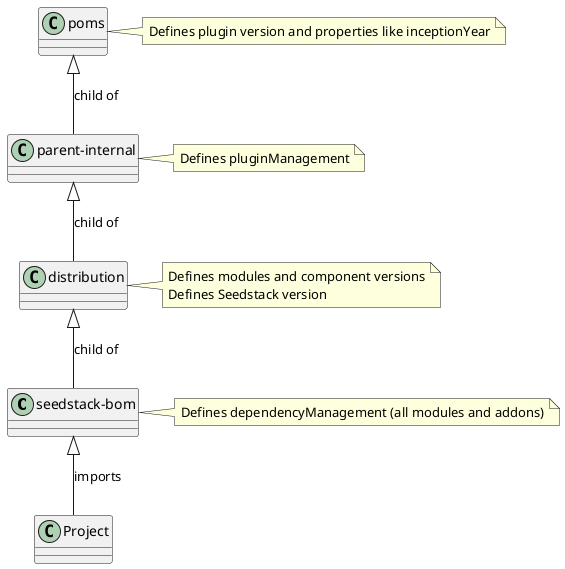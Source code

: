 @startuml
class "seedstack-bom" as seedstackbom
note right: Defines dependencyManagement (all modules and addons)
class "parent-internal" as parentinternal
note right: Defines pluginManagement
class distribution
note right of distribution
  Defines modules and component versions
  Defines Seedstack version
end note
class poms
note right: Defines plugin version and properties like inceptionYear

poms <|-- parentinternal : child of
parentinternal <|-- distribution  : child of
distribution <|-- seedstackbom : child of
seedstackbom <|-- Project : imports
@enduml